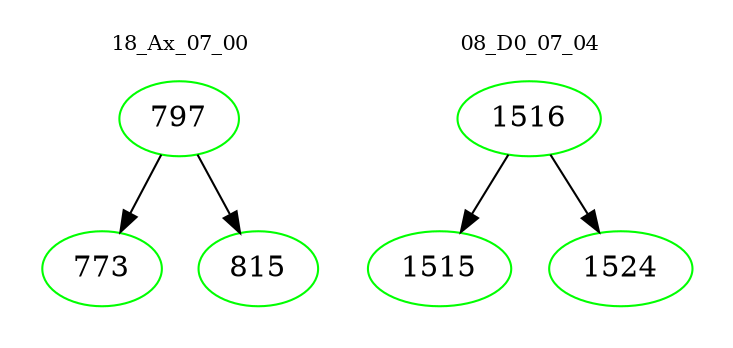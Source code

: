 digraph{
subgraph cluster_0 {
color = white
label = "18_Ax_07_00";
fontsize=10;
T0_797 [label="797", color="green"]
T0_797 -> T0_773 [color="black"]
T0_773 [label="773", color="green"]
T0_797 -> T0_815 [color="black"]
T0_815 [label="815", color="green"]
}
subgraph cluster_1 {
color = white
label = "08_D0_07_04";
fontsize=10;
T1_1516 [label="1516", color="green"]
T1_1516 -> T1_1515 [color="black"]
T1_1515 [label="1515", color="green"]
T1_1516 -> T1_1524 [color="black"]
T1_1524 [label="1524", color="green"]
}
}

